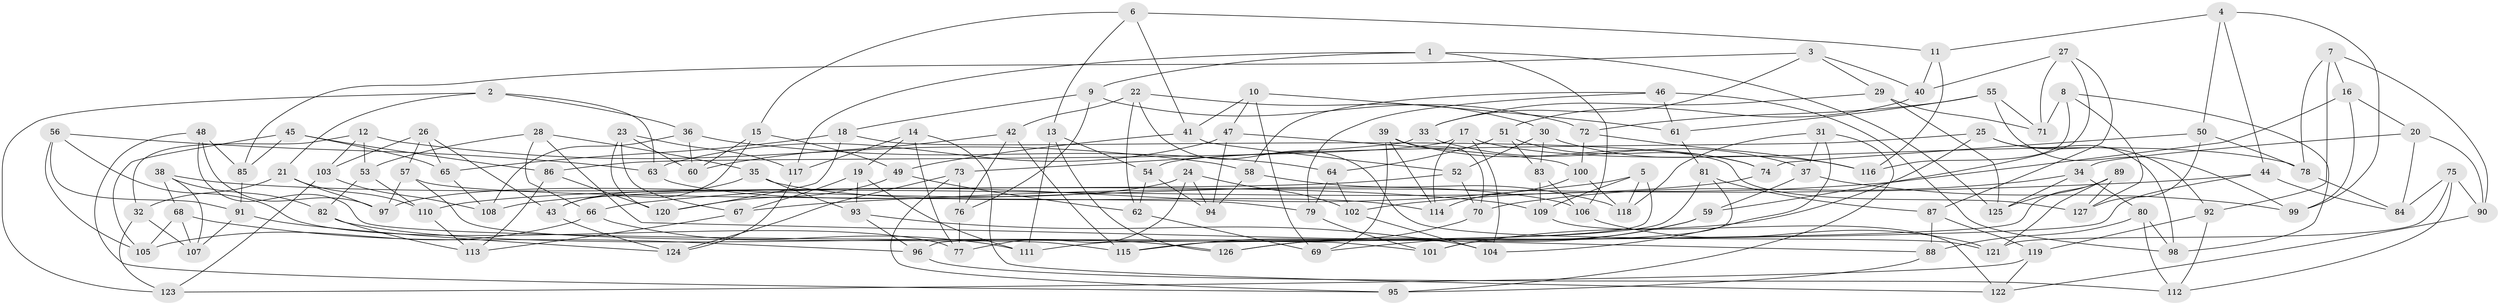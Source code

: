 // Generated by graph-tools (version 1.1) at 2025/02/03/09/25 03:02:59]
// undirected, 127 vertices, 254 edges
graph export_dot {
graph [start="1"]
  node [color=gray90,style=filled];
  1;
  2;
  3;
  4;
  5;
  6;
  7;
  8;
  9;
  10;
  11;
  12;
  13;
  14;
  15;
  16;
  17;
  18;
  19;
  20;
  21;
  22;
  23;
  24;
  25;
  26;
  27;
  28;
  29;
  30;
  31;
  32;
  33;
  34;
  35;
  36;
  37;
  38;
  39;
  40;
  41;
  42;
  43;
  44;
  45;
  46;
  47;
  48;
  49;
  50;
  51;
  52;
  53;
  54;
  55;
  56;
  57;
  58;
  59;
  60;
  61;
  62;
  63;
  64;
  65;
  66;
  67;
  68;
  69;
  70;
  71;
  72;
  73;
  74;
  75;
  76;
  77;
  78;
  79;
  80;
  81;
  82;
  83;
  84;
  85;
  86;
  87;
  88;
  89;
  90;
  91;
  92;
  93;
  94;
  95;
  96;
  97;
  98;
  99;
  100;
  101;
  102;
  103;
  104;
  105;
  106;
  107;
  108;
  109;
  110;
  111;
  112;
  113;
  114;
  115;
  116;
  117;
  118;
  119;
  120;
  121;
  122;
  123;
  124;
  125;
  126;
  127;
  1 -- 106;
  1 -- 125;
  1 -- 117;
  1 -- 9;
  2 -- 123;
  2 -- 63;
  2 -- 36;
  2 -- 21;
  3 -- 29;
  3 -- 85;
  3 -- 40;
  3 -- 33;
  4 -- 44;
  4 -- 99;
  4 -- 50;
  4 -- 11;
  5 -- 66;
  5 -- 118;
  5 -- 96;
  5 -- 109;
  6 -- 13;
  6 -- 11;
  6 -- 15;
  6 -- 41;
  7 -- 90;
  7 -- 16;
  7 -- 92;
  7 -- 78;
  8 -- 71;
  8 -- 116;
  8 -- 127;
  8 -- 98;
  9 -- 76;
  9 -- 18;
  9 -- 72;
  10 -- 41;
  10 -- 61;
  10 -- 69;
  10 -- 47;
  11 -- 116;
  11 -- 40;
  12 -- 32;
  12 -- 58;
  12 -- 103;
  12 -- 53;
  13 -- 111;
  13 -- 54;
  13 -- 126;
  14 -- 122;
  14 -- 77;
  14 -- 117;
  14 -- 19;
  15 -- 60;
  15 -- 43;
  15 -- 49;
  16 -- 99;
  16 -- 102;
  16 -- 20;
  17 -- 86;
  17 -- 114;
  17 -- 78;
  17 -- 104;
  18 -- 65;
  18 -- 120;
  18 -- 127;
  19 -- 93;
  19 -- 111;
  19 -- 67;
  20 -- 84;
  20 -- 90;
  20 -- 34;
  21 -- 110;
  21 -- 32;
  21 -- 97;
  22 -- 42;
  22 -- 30;
  22 -- 121;
  22 -- 62;
  23 -- 67;
  23 -- 117;
  23 -- 60;
  23 -- 120;
  24 -- 97;
  24 -- 94;
  24 -- 102;
  24 -- 77;
  25 -- 54;
  25 -- 101;
  25 -- 98;
  25 -- 92;
  26 -- 65;
  26 -- 43;
  26 -- 57;
  26 -- 103;
  27 -- 71;
  27 -- 87;
  27 -- 40;
  27 -- 59;
  28 -- 88;
  28 -- 35;
  28 -- 66;
  28 -- 53;
  29 -- 33;
  29 -- 71;
  29 -- 125;
  30 -- 52;
  30 -- 116;
  30 -- 83;
  31 -- 37;
  31 -- 95;
  31 -- 104;
  31 -- 118;
  32 -- 123;
  32 -- 107;
  33 -- 73;
  33 -- 37;
  34 -- 80;
  34 -- 70;
  34 -- 125;
  35 -- 93;
  35 -- 114;
  35 -- 43;
  36 -- 64;
  36 -- 108;
  36 -- 60;
  37 -- 99;
  37 -- 59;
  38 -- 68;
  38 -- 109;
  38 -- 107;
  38 -- 82;
  39 -- 70;
  39 -- 74;
  39 -- 69;
  39 -- 114;
  40 -- 51;
  41 -- 49;
  41 -- 52;
  42 -- 115;
  42 -- 76;
  42 -- 60;
  43 -- 124;
  44 -- 115;
  44 -- 84;
  44 -- 67;
  45 -- 85;
  45 -- 105;
  45 -- 86;
  45 -- 65;
  46 -- 61;
  46 -- 58;
  46 -- 98;
  46 -- 79;
  47 -- 100;
  47 -- 63;
  47 -- 94;
  48 -- 85;
  48 -- 101;
  48 -- 95;
  48 -- 97;
  49 -- 62;
  49 -- 120;
  50 -- 74;
  50 -- 127;
  50 -- 78;
  51 -- 64;
  51 -- 74;
  51 -- 83;
  52 -- 70;
  52 -- 108;
  53 -- 110;
  53 -- 82;
  54 -- 62;
  54 -- 94;
  55 -- 61;
  55 -- 72;
  55 -- 71;
  55 -- 99;
  56 -- 77;
  56 -- 63;
  56 -- 105;
  56 -- 91;
  57 -- 97;
  57 -- 79;
  57 -- 115;
  58 -- 118;
  58 -- 94;
  59 -- 69;
  59 -- 126;
  61 -- 81;
  62 -- 69;
  63 -- 106;
  64 -- 102;
  64 -- 79;
  65 -- 108;
  66 -- 111;
  66 -- 105;
  67 -- 113;
  68 -- 96;
  68 -- 107;
  68 -- 105;
  70 -- 115;
  72 -- 116;
  72 -- 100;
  73 -- 76;
  73 -- 124;
  73 -- 95;
  74 -- 110;
  75 -- 90;
  75 -- 121;
  75 -- 112;
  75 -- 84;
  76 -- 77;
  78 -- 84;
  79 -- 101;
  80 -- 112;
  80 -- 98;
  80 -- 88;
  81 -- 126;
  81 -- 87;
  81 -- 101;
  82 -- 126;
  82 -- 113;
  83 -- 106;
  83 -- 109;
  85 -- 91;
  86 -- 113;
  86 -- 120;
  87 -- 119;
  87 -- 88;
  88 -- 95;
  89 -- 127;
  89 -- 121;
  89 -- 125;
  89 -- 111;
  90 -- 122;
  91 -- 107;
  91 -- 124;
  92 -- 112;
  92 -- 119;
  93 -- 104;
  93 -- 96;
  96 -- 112;
  100 -- 118;
  100 -- 114;
  102 -- 104;
  103 -- 108;
  103 -- 123;
  106 -- 121;
  109 -- 122;
  110 -- 113;
  117 -- 124;
  119 -- 122;
  119 -- 123;
}
